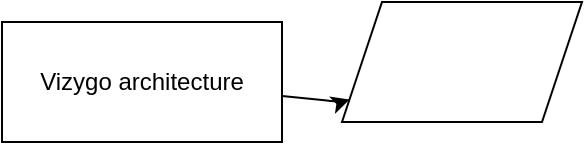<mxfile>
    <diagram id="48o94yKkNRt9b_r5uPqE" name="Page-1">
        <mxGraphModel dx="447" dy="369" grid="1" gridSize="10" guides="1" tooltips="1" connect="1" arrows="1" fold="1" page="1" pageScale="1" pageWidth="850" pageHeight="1100" math="0" shadow="0">
            <root>
                <mxCell id="0"/>
                <mxCell id="1" parent="0"/>
                <mxCell id="4" style="edgeStyle=none;html=1;" edge="1" parent="1" source="2" target="3">
                    <mxGeometry relative="1" as="geometry">
                        <Array as="points">
                            <mxPoint x="200" y="70"/>
                        </Array>
                    </mxGeometry>
                </mxCell>
                <mxCell id="2" value="Vizygo architecture&lt;br&gt;" style="whiteSpace=wrap;html=1;" vertex="1" parent="1">
                    <mxGeometry x="30" y="30" width="140" height="60" as="geometry"/>
                </mxCell>
                <mxCell id="3" value="" style="shape=parallelogram;perimeter=parallelogramPerimeter;whiteSpace=wrap;html=1;fixedSize=1;" vertex="1" parent="1">
                    <mxGeometry x="200" y="20" width="120" height="60" as="geometry"/>
                </mxCell>
            </root>
        </mxGraphModel>
    </diagram>
</mxfile>